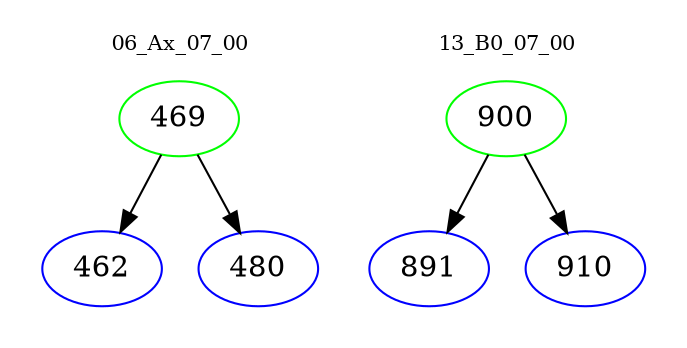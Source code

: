digraph{
subgraph cluster_0 {
color = white
label = "06_Ax_07_00";
fontsize=10;
T0_469 [label="469", color="green"]
T0_469 -> T0_462 [color="black"]
T0_462 [label="462", color="blue"]
T0_469 -> T0_480 [color="black"]
T0_480 [label="480", color="blue"]
}
subgraph cluster_1 {
color = white
label = "13_B0_07_00";
fontsize=10;
T1_900 [label="900", color="green"]
T1_900 -> T1_891 [color="black"]
T1_891 [label="891", color="blue"]
T1_900 -> T1_910 [color="black"]
T1_910 [label="910", color="blue"]
}
}
